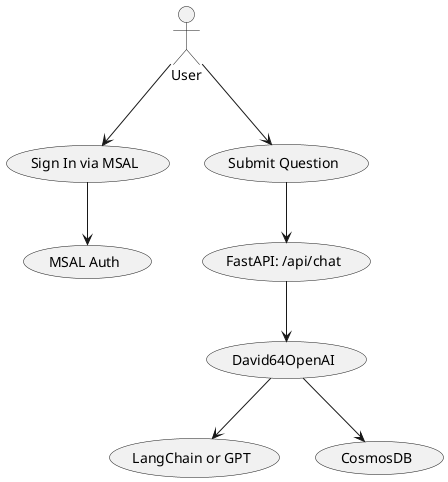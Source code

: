 @startuml use_case.puml
actor User
User --> (Sign In via MSAL)
User --> (Submit Question)
(Sign In via MSAL) --> (MSAL Auth)
(Submit Question) --> (FastAPI: /api/chat)
(FastAPI: /api/chat) --> (David64OpenAI)
(David64OpenAI) --> (LangChain or GPT)
(David64OpenAI) --> (CosmosDB)
@enduml